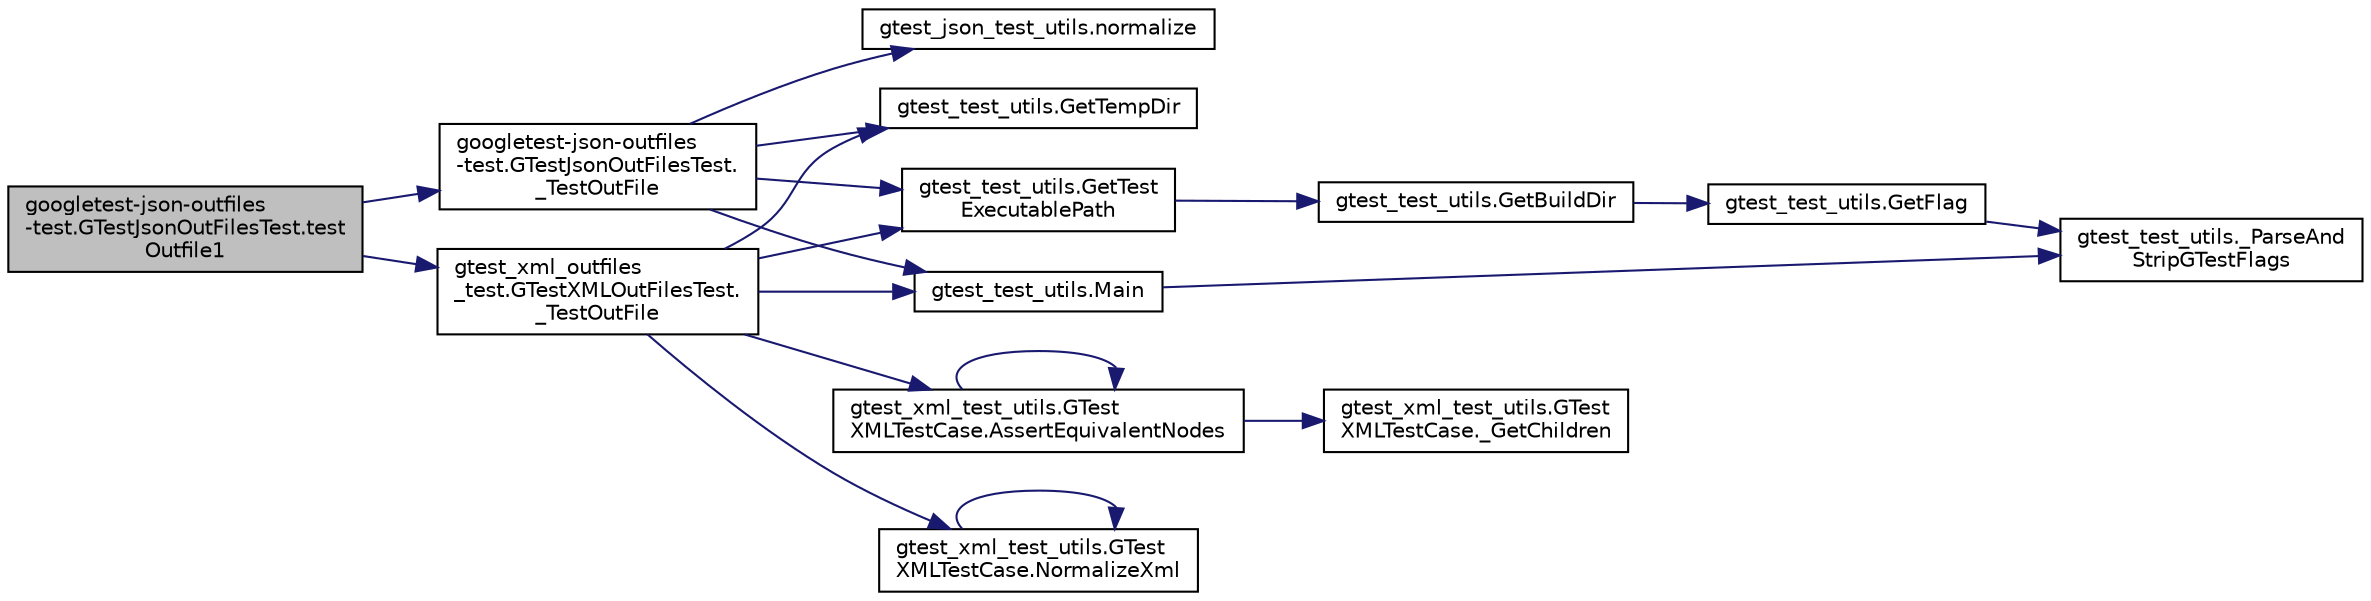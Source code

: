 digraph "googletest-json-outfiles-test.GTestJsonOutFilesTest.testOutfile1"
{
 // LATEX_PDF_SIZE
  bgcolor="transparent";
  edge [fontname="Helvetica",fontsize="10",labelfontname="Helvetica",labelfontsize="10"];
  node [fontname="Helvetica",fontsize="10",shape=record];
  rankdir="LR";
  Node1 [label="googletest-json-outfiles\l-test.GTestJsonOutFilesTest.test\lOutfile1",height=0.2,width=0.4,color="black", fillcolor="grey75", style="filled", fontcolor="black",tooltip=" "];
  Node1 -> Node2 [color="midnightblue",fontsize="10",style="solid",fontname="Helvetica"];
  Node2 [label="googletest-json-outfiles\l-test.GTestJsonOutFilesTest.\l_TestOutFile",height=0.2,width=0.4,color="black",URL="$classgoogletest-json-outfiles-test_1_1GTestJsonOutFilesTest.html#ac8c86b641d2450e0ad17f1154692e7f8",tooltip=" "];
  Node2 -> Node3 [color="midnightblue",fontsize="10",style="solid",fontname="Helvetica"];
  Node3 [label="gtest_test_utils.GetTempDir",height=0.2,width=0.4,color="black",URL="$namespacegtest__test__utils.html#a25987e1cd76e93068b2afe6bac909d12",tooltip=" "];
  Node2 -> Node4 [color="midnightblue",fontsize="10",style="solid",fontname="Helvetica"];
  Node4 [label="gtest_test_utils.GetTest\lExecutablePath",height=0.2,width=0.4,color="black",URL="$namespacegtest__test__utils.html#a89ed3717984a80ffbb7a9c92f71b86a2",tooltip=" "];
  Node4 -> Node5 [color="midnightblue",fontsize="10",style="solid",fontname="Helvetica"];
  Node5 [label="gtest_test_utils.GetBuildDir",height=0.2,width=0.4,color="black",URL="$namespacegtest__test__utils.html#a1eacd9a471dfa6133028923ea755d22c",tooltip=" "];
  Node5 -> Node6 [color="midnightblue",fontsize="10",style="solid",fontname="Helvetica"];
  Node6 [label="gtest_test_utils.GetFlag",height=0.2,width=0.4,color="black",URL="$namespacegtest__test__utils.html#a052da74a5e39162480daf3a4d8eff9a6",tooltip=" "];
  Node6 -> Node7 [color="midnightblue",fontsize="10",style="solid",fontname="Helvetica"];
  Node7 [label="gtest_test_utils._ParseAnd\lStripGTestFlags",height=0.2,width=0.4,color="black",URL="$namespacegtest__test__utils.html#a05ad62af6574fd7e4fa2cc7c952c4f0b",tooltip=" "];
  Node2 -> Node8 [color="midnightblue",fontsize="10",style="solid",fontname="Helvetica"];
  Node8 [label="gtest_test_utils.Main",height=0.2,width=0.4,color="black",URL="$namespacegtest__test__utils.html#a5361b42d9c6843b5b117ead4d1c58cc5",tooltip=" "];
  Node8 -> Node7 [color="midnightblue",fontsize="10",style="solid",fontname="Helvetica"];
  Node2 -> Node9 [color="midnightblue",fontsize="10",style="solid",fontname="Helvetica"];
  Node9 [label="gtest_json_test_utils.normalize",height=0.2,width=0.4,color="black",URL="$namespacegtest__json__test__utils.html#a339ba380c6799ecba1a9c9b396020573",tooltip=" "];
  Node1 -> Node10 [color="midnightblue",fontsize="10",style="solid",fontname="Helvetica"];
  Node10 [label="gtest_xml_outfiles\l_test.GTestXMLOutFilesTest.\l_TestOutFile",height=0.2,width=0.4,color="black",URL="$classgtest__xml__outfiles__test_1_1GTestXMLOutFilesTest.html#afad9d1d25939817efba8f5bd2c9039c2",tooltip=" "];
  Node10 -> Node11 [color="midnightblue",fontsize="10",style="solid",fontname="Helvetica"];
  Node11 [label="gtest_xml_test_utils.GTest\lXMLTestCase.AssertEquivalentNodes",height=0.2,width=0.4,color="black",URL="$classgtest__xml__test__utils_1_1GTestXMLTestCase.html#a977273e8863f4f41d121bb5a64b08d32",tooltip=" "];
  Node11 -> Node12 [color="midnightblue",fontsize="10",style="solid",fontname="Helvetica"];
  Node12 [label="gtest_xml_test_utils.GTest\lXMLTestCase._GetChildren",height=0.2,width=0.4,color="black",URL="$classgtest__xml__test__utils_1_1GTestXMLTestCase.html#a7f487435d29e1b2300af000d36ff4f5e",tooltip=" "];
  Node11 -> Node11 [color="midnightblue",fontsize="10",style="solid",fontname="Helvetica"];
  Node10 -> Node3 [color="midnightblue",fontsize="10",style="solid",fontname="Helvetica"];
  Node10 -> Node4 [color="midnightblue",fontsize="10",style="solid",fontname="Helvetica"];
  Node10 -> Node8 [color="midnightblue",fontsize="10",style="solid",fontname="Helvetica"];
  Node10 -> Node13 [color="midnightblue",fontsize="10",style="solid",fontname="Helvetica"];
  Node13 [label="gtest_xml_test_utils.GTest\lXMLTestCase.NormalizeXml",height=0.2,width=0.4,color="black",URL="$classgtest__xml__test__utils_1_1GTestXMLTestCase.html#ac4823e96c3b5327b25a340a3605447d9",tooltip=" "];
  Node13 -> Node13 [color="midnightblue",fontsize="10",style="solid",fontname="Helvetica"];
}
